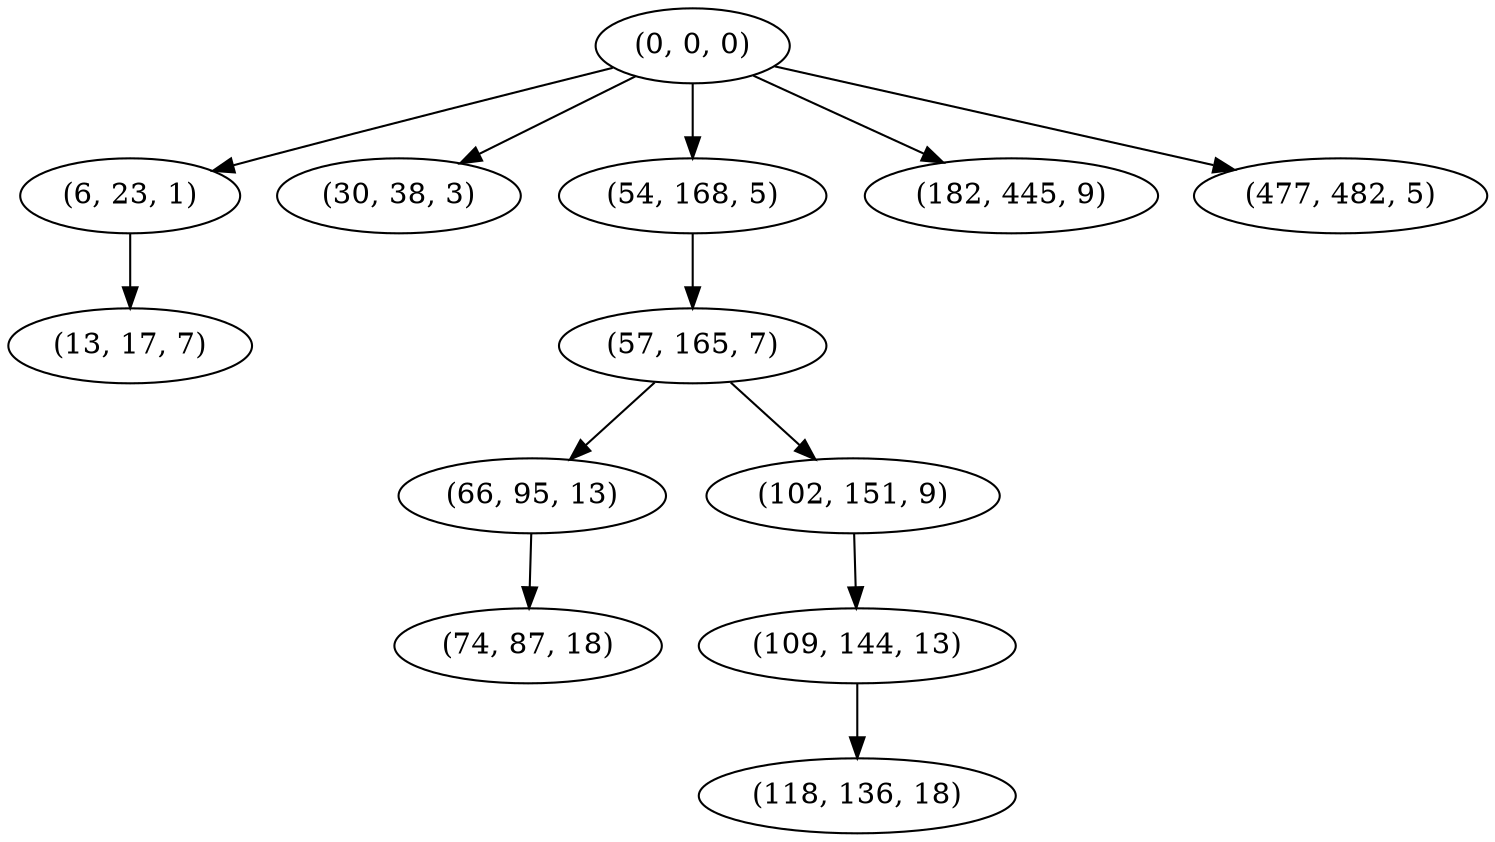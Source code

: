digraph tree {
    "(0, 0, 0)";
    "(6, 23, 1)";
    "(13, 17, 7)";
    "(30, 38, 3)";
    "(54, 168, 5)";
    "(57, 165, 7)";
    "(66, 95, 13)";
    "(74, 87, 18)";
    "(102, 151, 9)";
    "(109, 144, 13)";
    "(118, 136, 18)";
    "(182, 445, 9)";
    "(477, 482, 5)";
    "(0, 0, 0)" -> "(6, 23, 1)";
    "(0, 0, 0)" -> "(30, 38, 3)";
    "(0, 0, 0)" -> "(54, 168, 5)";
    "(0, 0, 0)" -> "(182, 445, 9)";
    "(0, 0, 0)" -> "(477, 482, 5)";
    "(6, 23, 1)" -> "(13, 17, 7)";
    "(54, 168, 5)" -> "(57, 165, 7)";
    "(57, 165, 7)" -> "(66, 95, 13)";
    "(57, 165, 7)" -> "(102, 151, 9)";
    "(66, 95, 13)" -> "(74, 87, 18)";
    "(102, 151, 9)" -> "(109, 144, 13)";
    "(109, 144, 13)" -> "(118, 136, 18)";
}
